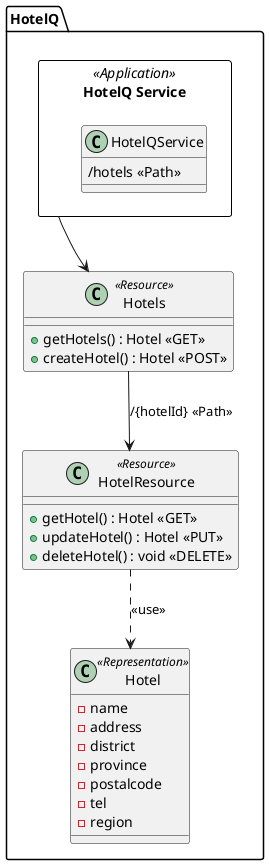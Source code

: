 @startuml
skinparam rectangle {
    BackgroundColor White
    BorderColor Black
}

package HotelQ {
    rectangle "HotelQ Service" <<Application>> as HotelQService {
        HotelQService : /hotels <<Path>>
    }

    class Hotels <<Resource>> {
        + getHotels() : Hotel <<GET>>
        + createHotel() : Hotel <<POST>>
    }

    class HotelResource <<Resource>> {
        + getHotel() : Hotel <<GET>>
        + updateHotel() : Hotel <<PUT>>
        + deleteHotel() : void <<DELETE>>
    }

    class Hotel <<Representation>> {
        - name
        - address
        - district
        - province
        - postalcode
        - tel
        - region
    }

    HotelQService --> Hotels
    Hotels --> HotelResource : "/{hotelId} <<Path>>"
    HotelResource ..> Hotel : "<<use>>"
}
@enduml
